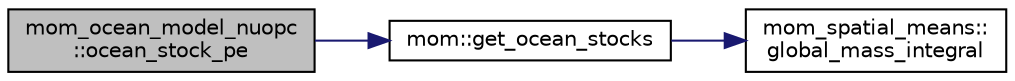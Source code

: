 digraph "mom_ocean_model_nuopc::ocean_stock_pe"
{
 // INTERACTIVE_SVG=YES
 // LATEX_PDF_SIZE
  edge [fontname="Helvetica",fontsize="10",labelfontname="Helvetica",labelfontsize="10"];
  node [fontname="Helvetica",fontsize="10",shape=record];
  rankdir="LR";
  Node1 [label="mom_ocean_model_nuopc\l::ocean_stock_pe",height=0.2,width=0.4,color="black", fillcolor="grey75", style="filled", fontcolor="black",tooltip="Ocean_stock_pe - returns the integrated stocks of heat, water, etc. for conservation checks...."];
  Node1 -> Node2 [color="midnightblue",fontsize="10",style="solid",fontname="Helvetica"];
  Node2 [label="mom::get_ocean_stocks",height=0.2,width=0.4,color="black", fillcolor="white", style="filled",URL="$namespacemom.html#a462293ed92e99927ef9939747d633080",tooltip="Find the global integrals of various quantities."];
  Node2 -> Node3 [color="midnightblue",fontsize="10",style="solid",fontname="Helvetica"];
  Node3 [label="mom_spatial_means::\lglobal_mass_integral",height=0.2,width=0.4,color="black", fillcolor="white", style="filled",URL="$namespacemom__spatial__means.html#a6888b20896f49dcf7db3d8d60c329abb",tooltip="Find the global mass-weighted integral of a variable. This uses reproducing sums."];
}
